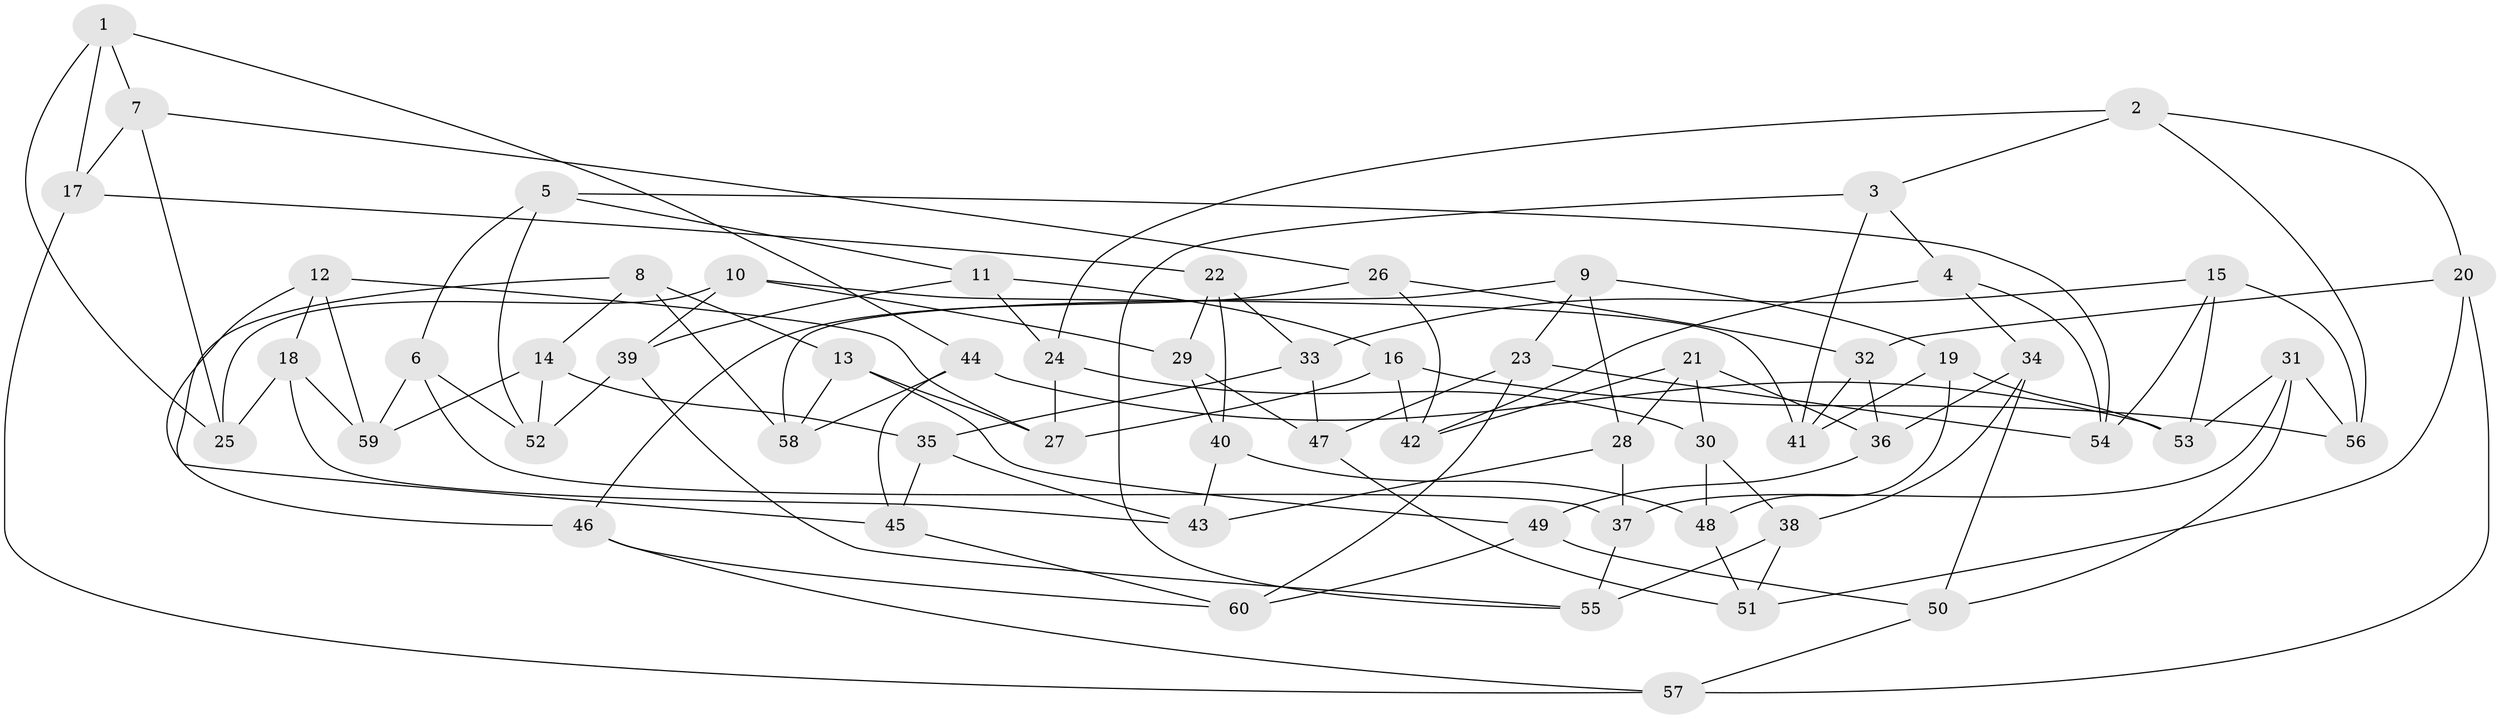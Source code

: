 // coarse degree distribution, {4: 0.23529411764705882, 6: 0.7058823529411765, 5: 0.058823529411764705}
// Generated by graph-tools (version 1.1) at 2025/52/02/27/25 19:52:34]
// undirected, 60 vertices, 120 edges
graph export_dot {
graph [start="1"]
  node [color=gray90,style=filled];
  1;
  2;
  3;
  4;
  5;
  6;
  7;
  8;
  9;
  10;
  11;
  12;
  13;
  14;
  15;
  16;
  17;
  18;
  19;
  20;
  21;
  22;
  23;
  24;
  25;
  26;
  27;
  28;
  29;
  30;
  31;
  32;
  33;
  34;
  35;
  36;
  37;
  38;
  39;
  40;
  41;
  42;
  43;
  44;
  45;
  46;
  47;
  48;
  49;
  50;
  51;
  52;
  53;
  54;
  55;
  56;
  57;
  58;
  59;
  60;
  1 -- 7;
  1 -- 25;
  1 -- 17;
  1 -- 44;
  2 -- 3;
  2 -- 20;
  2 -- 56;
  2 -- 24;
  3 -- 4;
  3 -- 55;
  3 -- 41;
  4 -- 42;
  4 -- 34;
  4 -- 54;
  5 -- 6;
  5 -- 54;
  5 -- 52;
  5 -- 11;
  6 -- 52;
  6 -- 59;
  6 -- 37;
  7 -- 17;
  7 -- 26;
  7 -- 25;
  8 -- 14;
  8 -- 46;
  8 -- 58;
  8 -- 13;
  9 -- 58;
  9 -- 19;
  9 -- 28;
  9 -- 23;
  10 -- 41;
  10 -- 25;
  10 -- 39;
  10 -- 29;
  11 -- 16;
  11 -- 39;
  11 -- 24;
  12 -- 27;
  12 -- 18;
  12 -- 45;
  12 -- 59;
  13 -- 58;
  13 -- 27;
  13 -- 49;
  14 -- 35;
  14 -- 52;
  14 -- 59;
  15 -- 54;
  15 -- 53;
  15 -- 56;
  15 -- 33;
  16 -- 56;
  16 -- 27;
  16 -- 42;
  17 -- 57;
  17 -- 22;
  18 -- 59;
  18 -- 43;
  18 -- 25;
  19 -- 48;
  19 -- 41;
  19 -- 53;
  20 -- 51;
  20 -- 57;
  20 -- 32;
  21 -- 42;
  21 -- 30;
  21 -- 36;
  21 -- 28;
  22 -- 40;
  22 -- 29;
  22 -- 33;
  23 -- 60;
  23 -- 54;
  23 -- 47;
  24 -- 30;
  24 -- 27;
  26 -- 46;
  26 -- 32;
  26 -- 42;
  28 -- 43;
  28 -- 37;
  29 -- 47;
  29 -- 40;
  30 -- 48;
  30 -- 38;
  31 -- 50;
  31 -- 37;
  31 -- 56;
  31 -- 53;
  32 -- 41;
  32 -- 36;
  33 -- 47;
  33 -- 35;
  34 -- 36;
  34 -- 50;
  34 -- 38;
  35 -- 43;
  35 -- 45;
  36 -- 49;
  37 -- 55;
  38 -- 51;
  38 -- 55;
  39 -- 52;
  39 -- 55;
  40 -- 48;
  40 -- 43;
  44 -- 53;
  44 -- 45;
  44 -- 58;
  45 -- 60;
  46 -- 57;
  46 -- 60;
  47 -- 51;
  48 -- 51;
  49 -- 60;
  49 -- 50;
  50 -- 57;
}
